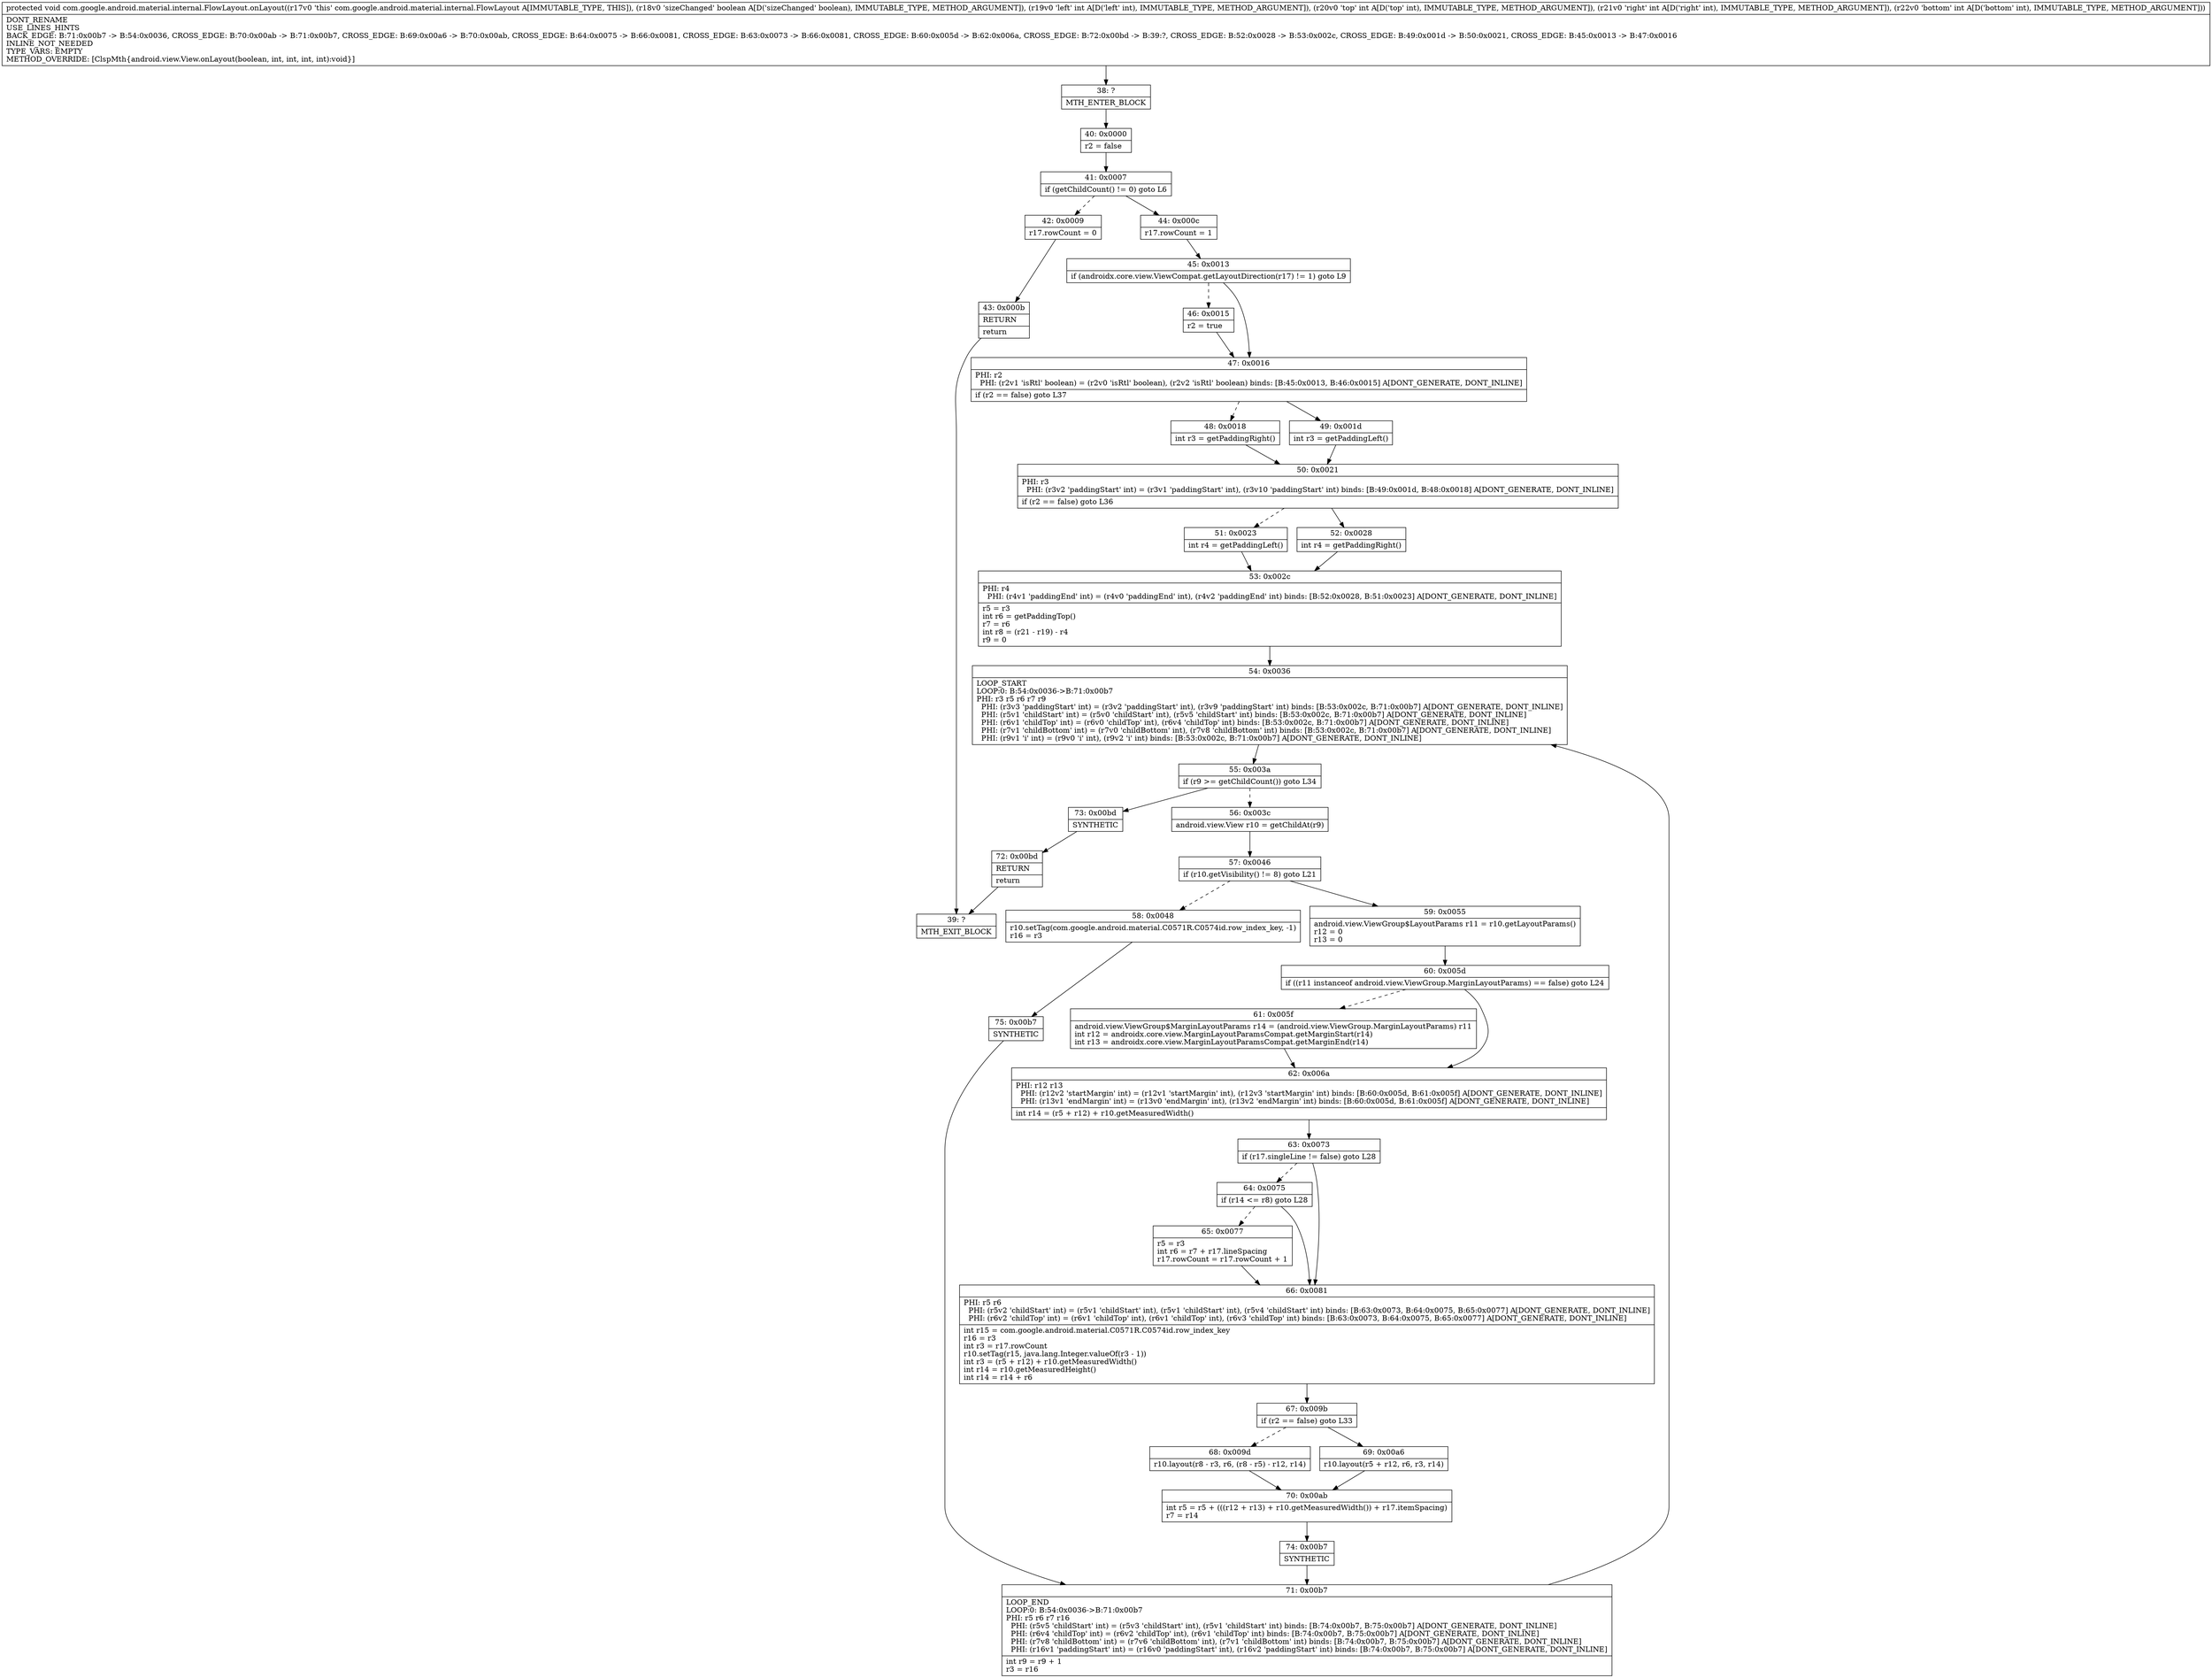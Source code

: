 digraph "CFG forcom.google.android.material.internal.FlowLayout.onLayout(ZIIII)V" {
Node_38 [shape=record,label="{38\:\ ?|MTH_ENTER_BLOCK\l}"];
Node_40 [shape=record,label="{40\:\ 0x0000|r2 = false\l}"];
Node_41 [shape=record,label="{41\:\ 0x0007|if (getChildCount() != 0) goto L6\l}"];
Node_42 [shape=record,label="{42\:\ 0x0009|r17.rowCount = 0\l}"];
Node_43 [shape=record,label="{43\:\ 0x000b|RETURN\l|return\l}"];
Node_39 [shape=record,label="{39\:\ ?|MTH_EXIT_BLOCK\l}"];
Node_44 [shape=record,label="{44\:\ 0x000c|r17.rowCount = 1\l}"];
Node_45 [shape=record,label="{45\:\ 0x0013|if (androidx.core.view.ViewCompat.getLayoutDirection(r17) != 1) goto L9\l}"];
Node_46 [shape=record,label="{46\:\ 0x0015|r2 = true\l}"];
Node_47 [shape=record,label="{47\:\ 0x0016|PHI: r2 \l  PHI: (r2v1 'isRtl' boolean) = (r2v0 'isRtl' boolean), (r2v2 'isRtl' boolean) binds: [B:45:0x0013, B:46:0x0015] A[DONT_GENERATE, DONT_INLINE]\l|if (r2 == false) goto L37\l}"];
Node_48 [shape=record,label="{48\:\ 0x0018|int r3 = getPaddingRight()\l}"];
Node_50 [shape=record,label="{50\:\ 0x0021|PHI: r3 \l  PHI: (r3v2 'paddingStart' int) = (r3v1 'paddingStart' int), (r3v10 'paddingStart' int) binds: [B:49:0x001d, B:48:0x0018] A[DONT_GENERATE, DONT_INLINE]\l|if (r2 == false) goto L36\l}"];
Node_51 [shape=record,label="{51\:\ 0x0023|int r4 = getPaddingLeft()\l}"];
Node_53 [shape=record,label="{53\:\ 0x002c|PHI: r4 \l  PHI: (r4v1 'paddingEnd' int) = (r4v0 'paddingEnd' int), (r4v2 'paddingEnd' int) binds: [B:52:0x0028, B:51:0x0023] A[DONT_GENERATE, DONT_INLINE]\l|r5 = r3\lint r6 = getPaddingTop()\lr7 = r6\lint r8 = (r21 \- r19) \- r4\lr9 = 0\l}"];
Node_54 [shape=record,label="{54\:\ 0x0036|LOOP_START\lLOOP:0: B:54:0x0036\-\>B:71:0x00b7\lPHI: r3 r5 r6 r7 r9 \l  PHI: (r3v3 'paddingStart' int) = (r3v2 'paddingStart' int), (r3v9 'paddingStart' int) binds: [B:53:0x002c, B:71:0x00b7] A[DONT_GENERATE, DONT_INLINE]\l  PHI: (r5v1 'childStart' int) = (r5v0 'childStart' int), (r5v5 'childStart' int) binds: [B:53:0x002c, B:71:0x00b7] A[DONT_GENERATE, DONT_INLINE]\l  PHI: (r6v1 'childTop' int) = (r6v0 'childTop' int), (r6v4 'childTop' int) binds: [B:53:0x002c, B:71:0x00b7] A[DONT_GENERATE, DONT_INLINE]\l  PHI: (r7v1 'childBottom' int) = (r7v0 'childBottom' int), (r7v8 'childBottom' int) binds: [B:53:0x002c, B:71:0x00b7] A[DONT_GENERATE, DONT_INLINE]\l  PHI: (r9v1 'i' int) = (r9v0 'i' int), (r9v2 'i' int) binds: [B:53:0x002c, B:71:0x00b7] A[DONT_GENERATE, DONT_INLINE]\l}"];
Node_55 [shape=record,label="{55\:\ 0x003a|if (r9 \>= getChildCount()) goto L34\l}"];
Node_56 [shape=record,label="{56\:\ 0x003c|android.view.View r10 = getChildAt(r9)\l}"];
Node_57 [shape=record,label="{57\:\ 0x0046|if (r10.getVisibility() != 8) goto L21\l}"];
Node_58 [shape=record,label="{58\:\ 0x0048|r10.setTag(com.google.android.material.C0571R.C0574id.row_index_key, \-1)\lr16 = r3\l}"];
Node_75 [shape=record,label="{75\:\ 0x00b7|SYNTHETIC\l}"];
Node_71 [shape=record,label="{71\:\ 0x00b7|LOOP_END\lLOOP:0: B:54:0x0036\-\>B:71:0x00b7\lPHI: r5 r6 r7 r16 \l  PHI: (r5v5 'childStart' int) = (r5v3 'childStart' int), (r5v1 'childStart' int) binds: [B:74:0x00b7, B:75:0x00b7] A[DONT_GENERATE, DONT_INLINE]\l  PHI: (r6v4 'childTop' int) = (r6v2 'childTop' int), (r6v1 'childTop' int) binds: [B:74:0x00b7, B:75:0x00b7] A[DONT_GENERATE, DONT_INLINE]\l  PHI: (r7v8 'childBottom' int) = (r7v6 'childBottom' int), (r7v1 'childBottom' int) binds: [B:74:0x00b7, B:75:0x00b7] A[DONT_GENERATE, DONT_INLINE]\l  PHI: (r16v1 'paddingStart' int) = (r16v0 'paddingStart' int), (r16v2 'paddingStart' int) binds: [B:74:0x00b7, B:75:0x00b7] A[DONT_GENERATE, DONT_INLINE]\l|int r9 = r9 + 1\lr3 = r16\l}"];
Node_59 [shape=record,label="{59\:\ 0x0055|android.view.ViewGroup$LayoutParams r11 = r10.getLayoutParams()\lr12 = 0\lr13 = 0\l}"];
Node_60 [shape=record,label="{60\:\ 0x005d|if ((r11 instanceof android.view.ViewGroup.MarginLayoutParams) == false) goto L24\l}"];
Node_61 [shape=record,label="{61\:\ 0x005f|android.view.ViewGroup$MarginLayoutParams r14 = (android.view.ViewGroup.MarginLayoutParams) r11\lint r12 = androidx.core.view.MarginLayoutParamsCompat.getMarginStart(r14)\lint r13 = androidx.core.view.MarginLayoutParamsCompat.getMarginEnd(r14)\l}"];
Node_62 [shape=record,label="{62\:\ 0x006a|PHI: r12 r13 \l  PHI: (r12v2 'startMargin' int) = (r12v1 'startMargin' int), (r12v3 'startMargin' int) binds: [B:60:0x005d, B:61:0x005f] A[DONT_GENERATE, DONT_INLINE]\l  PHI: (r13v1 'endMargin' int) = (r13v0 'endMargin' int), (r13v2 'endMargin' int) binds: [B:60:0x005d, B:61:0x005f] A[DONT_GENERATE, DONT_INLINE]\l|int r14 = (r5 + r12) + r10.getMeasuredWidth()\l}"];
Node_63 [shape=record,label="{63\:\ 0x0073|if (r17.singleLine != false) goto L28\l}"];
Node_64 [shape=record,label="{64\:\ 0x0075|if (r14 \<= r8) goto L28\l}"];
Node_65 [shape=record,label="{65\:\ 0x0077|r5 = r3\lint r6 = r7 + r17.lineSpacing\lr17.rowCount = r17.rowCount + 1\l}"];
Node_66 [shape=record,label="{66\:\ 0x0081|PHI: r5 r6 \l  PHI: (r5v2 'childStart' int) = (r5v1 'childStart' int), (r5v1 'childStart' int), (r5v4 'childStart' int) binds: [B:63:0x0073, B:64:0x0075, B:65:0x0077] A[DONT_GENERATE, DONT_INLINE]\l  PHI: (r6v2 'childTop' int) = (r6v1 'childTop' int), (r6v1 'childTop' int), (r6v3 'childTop' int) binds: [B:63:0x0073, B:64:0x0075, B:65:0x0077] A[DONT_GENERATE, DONT_INLINE]\l|int r15 = com.google.android.material.C0571R.C0574id.row_index_key\lr16 = r3\lint r3 = r17.rowCount\lr10.setTag(r15, java.lang.Integer.valueOf(r3 \- 1))\lint r3 = (r5 + r12) + r10.getMeasuredWidth()\lint r14 = r10.getMeasuredHeight()\lint r14 = r14 + r6\l}"];
Node_67 [shape=record,label="{67\:\ 0x009b|if (r2 == false) goto L33\l}"];
Node_68 [shape=record,label="{68\:\ 0x009d|r10.layout(r8 \- r3, r6, (r8 \- r5) \- r12, r14)\l}"];
Node_70 [shape=record,label="{70\:\ 0x00ab|int r5 = r5 + (((r12 + r13) + r10.getMeasuredWidth()) + r17.itemSpacing)\lr7 = r14\l}"];
Node_74 [shape=record,label="{74\:\ 0x00b7|SYNTHETIC\l}"];
Node_69 [shape=record,label="{69\:\ 0x00a6|r10.layout(r5 + r12, r6, r3, r14)\l}"];
Node_73 [shape=record,label="{73\:\ 0x00bd|SYNTHETIC\l}"];
Node_72 [shape=record,label="{72\:\ 0x00bd|RETURN\l|return\l}"];
Node_52 [shape=record,label="{52\:\ 0x0028|int r4 = getPaddingRight()\l}"];
Node_49 [shape=record,label="{49\:\ 0x001d|int r3 = getPaddingLeft()\l}"];
MethodNode[shape=record,label="{protected void com.google.android.material.internal.FlowLayout.onLayout((r17v0 'this' com.google.android.material.internal.FlowLayout A[IMMUTABLE_TYPE, THIS]), (r18v0 'sizeChanged' boolean A[D('sizeChanged' boolean), IMMUTABLE_TYPE, METHOD_ARGUMENT]), (r19v0 'left' int A[D('left' int), IMMUTABLE_TYPE, METHOD_ARGUMENT]), (r20v0 'top' int A[D('top' int), IMMUTABLE_TYPE, METHOD_ARGUMENT]), (r21v0 'right' int A[D('right' int), IMMUTABLE_TYPE, METHOD_ARGUMENT]), (r22v0 'bottom' int A[D('bottom' int), IMMUTABLE_TYPE, METHOD_ARGUMENT]))  | DONT_RENAME\lUSE_LINES_HINTS\lBACK_EDGE: B:71:0x00b7 \-\> B:54:0x0036, CROSS_EDGE: B:70:0x00ab \-\> B:71:0x00b7, CROSS_EDGE: B:69:0x00a6 \-\> B:70:0x00ab, CROSS_EDGE: B:64:0x0075 \-\> B:66:0x0081, CROSS_EDGE: B:63:0x0073 \-\> B:66:0x0081, CROSS_EDGE: B:60:0x005d \-\> B:62:0x006a, CROSS_EDGE: B:72:0x00bd \-\> B:39:?, CROSS_EDGE: B:52:0x0028 \-\> B:53:0x002c, CROSS_EDGE: B:49:0x001d \-\> B:50:0x0021, CROSS_EDGE: B:45:0x0013 \-\> B:47:0x0016\lINLINE_NOT_NEEDED\lTYPE_VARS: EMPTY\lMETHOD_OVERRIDE: [ClspMth\{android.view.View.onLayout(boolean, int, int, int, int):void\}]\l}"];
MethodNode -> Node_38;Node_38 -> Node_40;
Node_40 -> Node_41;
Node_41 -> Node_42[style=dashed];
Node_41 -> Node_44;
Node_42 -> Node_43;
Node_43 -> Node_39;
Node_44 -> Node_45;
Node_45 -> Node_46[style=dashed];
Node_45 -> Node_47;
Node_46 -> Node_47;
Node_47 -> Node_48[style=dashed];
Node_47 -> Node_49;
Node_48 -> Node_50;
Node_50 -> Node_51[style=dashed];
Node_50 -> Node_52;
Node_51 -> Node_53;
Node_53 -> Node_54;
Node_54 -> Node_55;
Node_55 -> Node_56[style=dashed];
Node_55 -> Node_73;
Node_56 -> Node_57;
Node_57 -> Node_58[style=dashed];
Node_57 -> Node_59;
Node_58 -> Node_75;
Node_75 -> Node_71;
Node_71 -> Node_54;
Node_59 -> Node_60;
Node_60 -> Node_61[style=dashed];
Node_60 -> Node_62;
Node_61 -> Node_62;
Node_62 -> Node_63;
Node_63 -> Node_64[style=dashed];
Node_63 -> Node_66;
Node_64 -> Node_65[style=dashed];
Node_64 -> Node_66;
Node_65 -> Node_66;
Node_66 -> Node_67;
Node_67 -> Node_68[style=dashed];
Node_67 -> Node_69;
Node_68 -> Node_70;
Node_70 -> Node_74;
Node_74 -> Node_71;
Node_69 -> Node_70;
Node_73 -> Node_72;
Node_72 -> Node_39;
Node_52 -> Node_53;
Node_49 -> Node_50;
}

